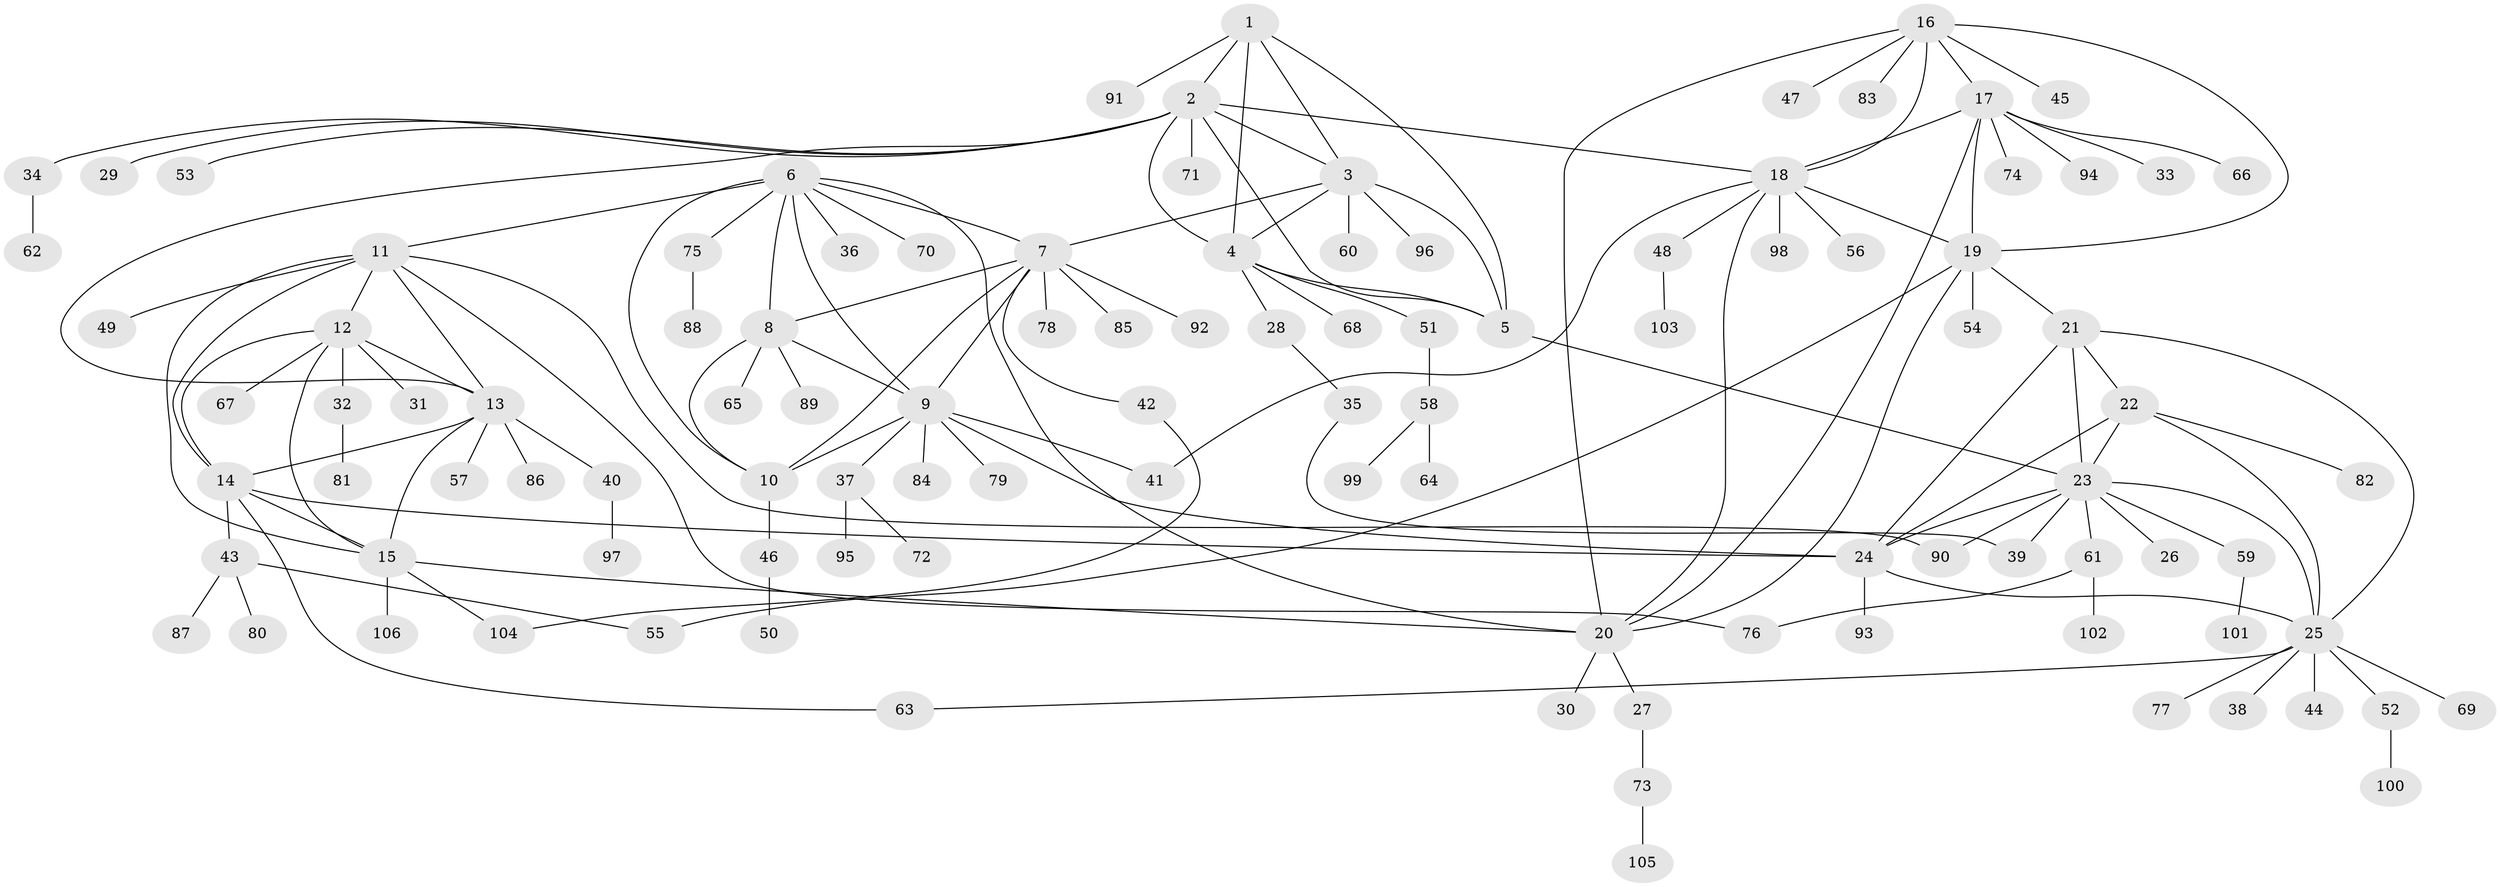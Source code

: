 // Generated by graph-tools (version 1.1) at 2025/50/03/09/25 03:50:39]
// undirected, 106 vertices, 148 edges
graph export_dot {
graph [start="1"]
  node [color=gray90,style=filled];
  1;
  2;
  3;
  4;
  5;
  6;
  7;
  8;
  9;
  10;
  11;
  12;
  13;
  14;
  15;
  16;
  17;
  18;
  19;
  20;
  21;
  22;
  23;
  24;
  25;
  26;
  27;
  28;
  29;
  30;
  31;
  32;
  33;
  34;
  35;
  36;
  37;
  38;
  39;
  40;
  41;
  42;
  43;
  44;
  45;
  46;
  47;
  48;
  49;
  50;
  51;
  52;
  53;
  54;
  55;
  56;
  57;
  58;
  59;
  60;
  61;
  62;
  63;
  64;
  65;
  66;
  67;
  68;
  69;
  70;
  71;
  72;
  73;
  74;
  75;
  76;
  77;
  78;
  79;
  80;
  81;
  82;
  83;
  84;
  85;
  86;
  87;
  88;
  89;
  90;
  91;
  92;
  93;
  94;
  95;
  96;
  97;
  98;
  99;
  100;
  101;
  102;
  103;
  104;
  105;
  106;
  1 -- 2;
  1 -- 3;
  1 -- 4;
  1 -- 5;
  1 -- 91;
  2 -- 3;
  2 -- 4;
  2 -- 5;
  2 -- 13;
  2 -- 18;
  2 -- 29;
  2 -- 34;
  2 -- 53;
  2 -- 71;
  3 -- 4;
  3 -- 5;
  3 -- 7;
  3 -- 60;
  3 -- 96;
  4 -- 5;
  4 -- 28;
  4 -- 51;
  4 -- 68;
  5 -- 23;
  6 -- 7;
  6 -- 8;
  6 -- 9;
  6 -- 10;
  6 -- 11;
  6 -- 20;
  6 -- 36;
  6 -- 70;
  6 -- 75;
  7 -- 8;
  7 -- 9;
  7 -- 10;
  7 -- 42;
  7 -- 78;
  7 -- 85;
  7 -- 92;
  8 -- 9;
  8 -- 10;
  8 -- 65;
  8 -- 89;
  9 -- 10;
  9 -- 24;
  9 -- 37;
  9 -- 41;
  9 -- 79;
  9 -- 84;
  10 -- 46;
  11 -- 12;
  11 -- 13;
  11 -- 14;
  11 -- 15;
  11 -- 49;
  11 -- 76;
  11 -- 90;
  12 -- 13;
  12 -- 14;
  12 -- 15;
  12 -- 31;
  12 -- 32;
  12 -- 67;
  13 -- 14;
  13 -- 15;
  13 -- 40;
  13 -- 57;
  13 -- 86;
  14 -- 15;
  14 -- 24;
  14 -- 43;
  14 -- 63;
  15 -- 20;
  15 -- 104;
  15 -- 106;
  16 -- 17;
  16 -- 18;
  16 -- 19;
  16 -- 20;
  16 -- 45;
  16 -- 47;
  16 -- 83;
  17 -- 18;
  17 -- 19;
  17 -- 20;
  17 -- 33;
  17 -- 66;
  17 -- 74;
  17 -- 94;
  18 -- 19;
  18 -- 20;
  18 -- 41;
  18 -- 48;
  18 -- 56;
  18 -- 98;
  19 -- 20;
  19 -- 21;
  19 -- 54;
  19 -- 55;
  20 -- 27;
  20 -- 30;
  21 -- 22;
  21 -- 23;
  21 -- 24;
  21 -- 25;
  22 -- 23;
  22 -- 24;
  22 -- 25;
  22 -- 82;
  23 -- 24;
  23 -- 25;
  23 -- 26;
  23 -- 39;
  23 -- 59;
  23 -- 61;
  23 -- 90;
  24 -- 25;
  24 -- 93;
  25 -- 38;
  25 -- 44;
  25 -- 52;
  25 -- 63;
  25 -- 69;
  25 -- 77;
  27 -- 73;
  28 -- 35;
  32 -- 81;
  34 -- 62;
  35 -- 39;
  37 -- 72;
  37 -- 95;
  40 -- 97;
  42 -- 104;
  43 -- 55;
  43 -- 80;
  43 -- 87;
  46 -- 50;
  48 -- 103;
  51 -- 58;
  52 -- 100;
  58 -- 64;
  58 -- 99;
  59 -- 101;
  61 -- 76;
  61 -- 102;
  73 -- 105;
  75 -- 88;
}
